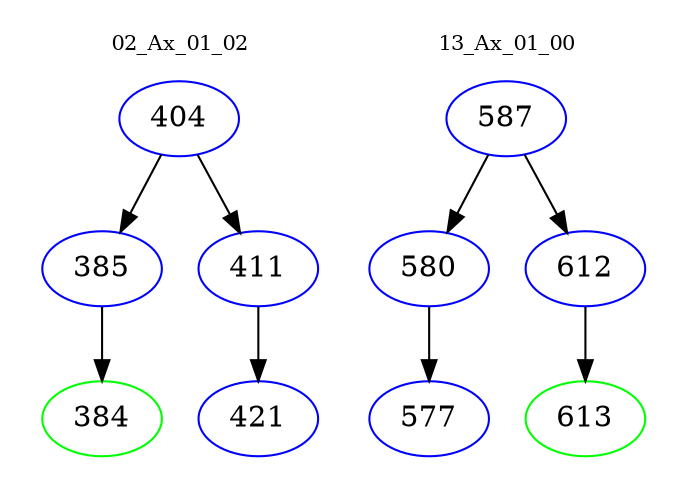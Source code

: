 digraph{
subgraph cluster_0 {
color = white
label = "02_Ax_01_02";
fontsize=10;
T0_404 [label="404", color="blue"]
T0_404 -> T0_385 [color="black"]
T0_385 [label="385", color="blue"]
T0_385 -> T0_384 [color="black"]
T0_384 [label="384", color="green"]
T0_404 -> T0_411 [color="black"]
T0_411 [label="411", color="blue"]
T0_411 -> T0_421 [color="black"]
T0_421 [label="421", color="blue"]
}
subgraph cluster_1 {
color = white
label = "13_Ax_01_00";
fontsize=10;
T1_587 [label="587", color="blue"]
T1_587 -> T1_580 [color="black"]
T1_580 [label="580", color="blue"]
T1_580 -> T1_577 [color="black"]
T1_577 [label="577", color="blue"]
T1_587 -> T1_612 [color="black"]
T1_612 [label="612", color="blue"]
T1_612 -> T1_613 [color="black"]
T1_613 [label="613", color="green"]
}
}
